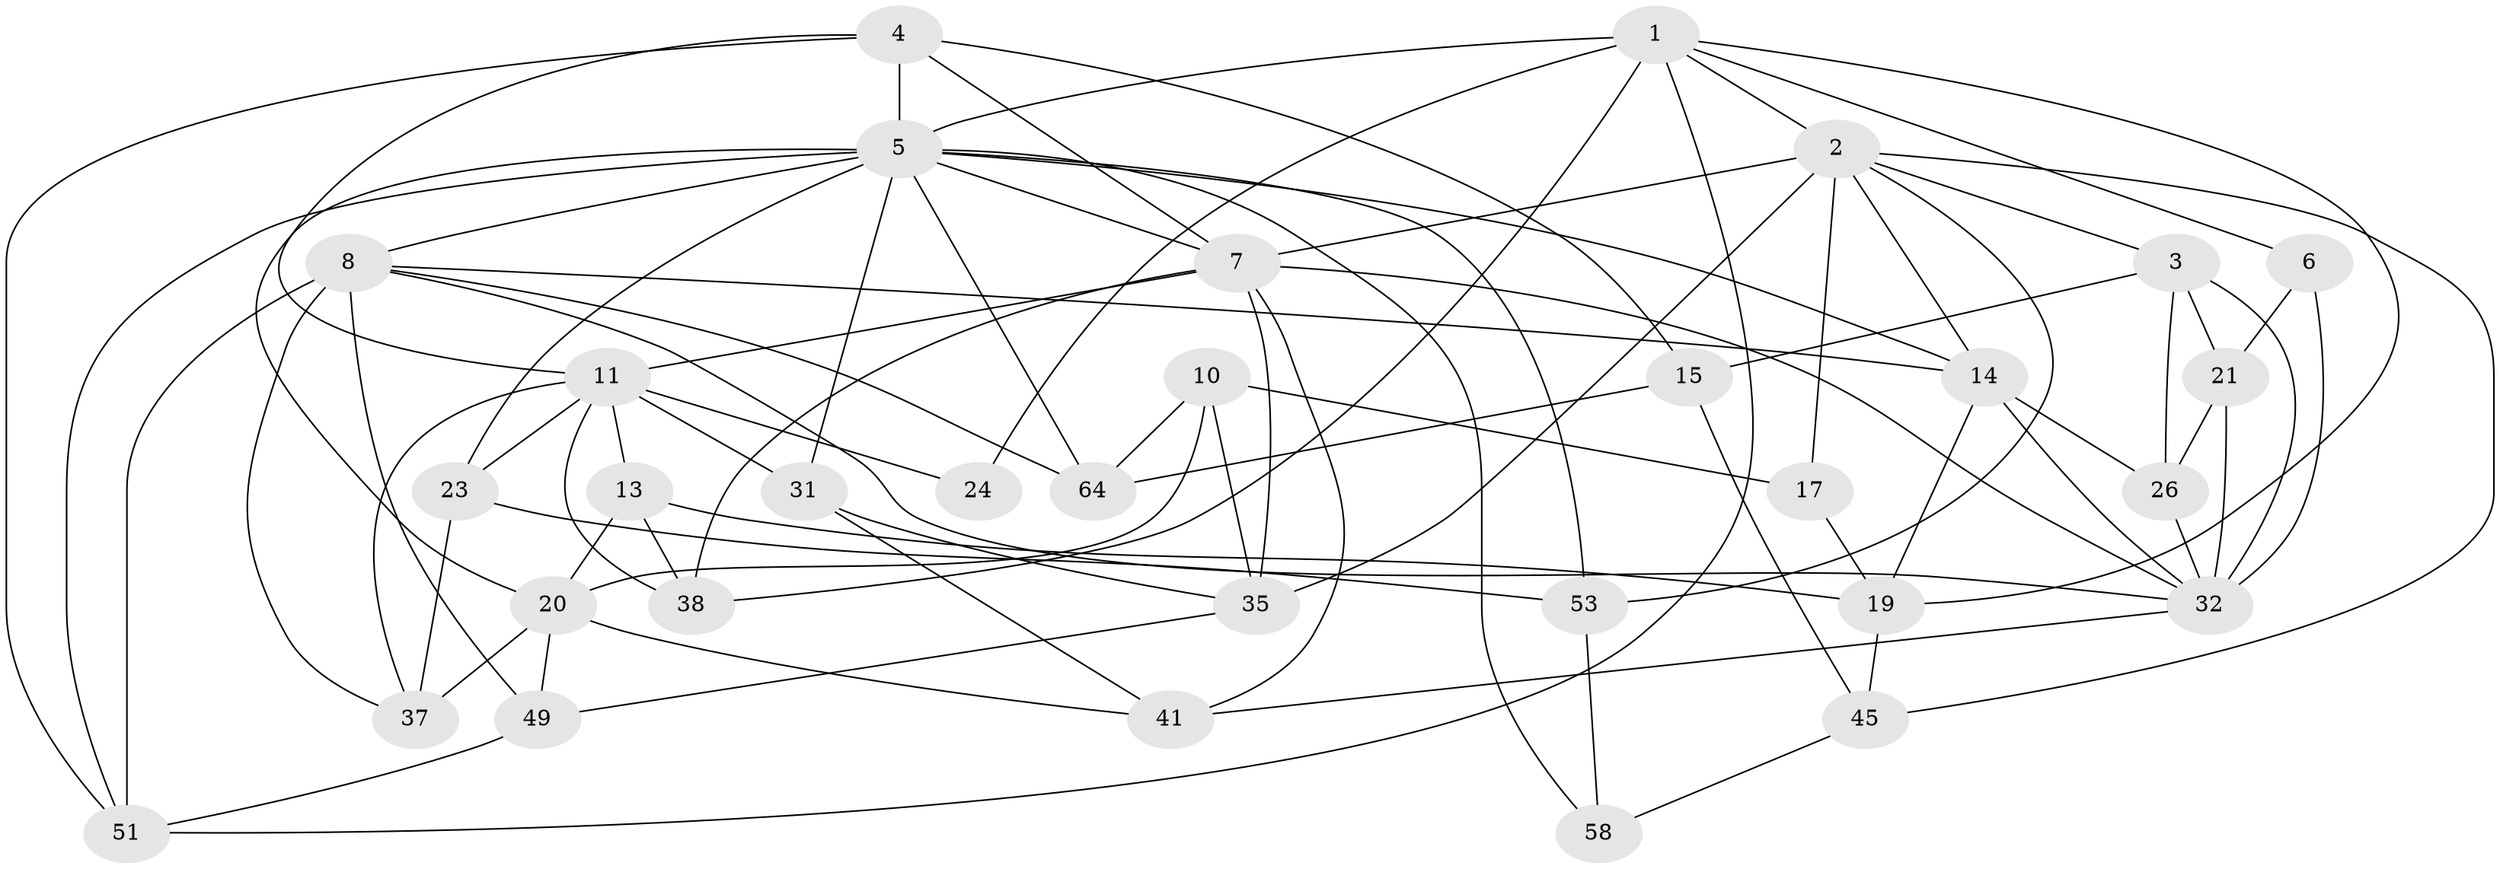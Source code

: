 // original degree distribution, {4: 1.0}
// Generated by graph-tools (version 1.1) at 2025/16/03/09/25 04:16:19]
// undirected, 32 vertices, 81 edges
graph export_dot {
graph [start="1"]
  node [color=gray90,style=filled];
  1 [super="+36+22"];
  2 [super="+63+46"];
  3 [super="+9"];
  4 [super="+62"];
  5 [super="+30+34+27"];
  6;
  7 [super="+29+47"];
  8 [super="+43+12"];
  10;
  11 [super="+28+61"];
  13;
  14 [super="+16+18"];
  15;
  17;
  19 [super="+25"];
  20 [super="+52"];
  21;
  23;
  24;
  26;
  31;
  32 [super="+42+54"];
  35 [super="+44"];
  37;
  38;
  41;
  45;
  49;
  51 [super="+60"];
  53;
  58;
  64;
  1 -- 19;
  1 -- 24 [weight=3];
  1 -- 38;
  1 -- 51;
  1 -- 6;
  1 -- 5;
  1 -- 2 [weight=2];
  2 -- 53;
  2 -- 3 [weight=2];
  2 -- 17 [weight=2];
  2 -- 35 [weight=2];
  2 -- 7;
  2 -- 45;
  2 -- 14;
  3 -- 15;
  3 -- 32 [weight=3];
  3 -- 21;
  3 -- 26;
  4 -- 51;
  4 -- 5 [weight=2];
  4 -- 7;
  4 -- 11;
  4 -- 15;
  5 -- 31;
  5 -- 20;
  5 -- 58 [weight=2];
  5 -- 51;
  5 -- 23;
  5 -- 64;
  5 -- 53;
  5 -- 7;
  5 -- 8;
  5 -- 14;
  6 -- 32 [weight=2];
  6 -- 21;
  7 -- 38;
  7 -- 11;
  7 -- 41;
  7 -- 35;
  7 -- 32;
  8 -- 51 [weight=2];
  8 -- 37;
  8 -- 32;
  8 -- 49;
  8 -- 64;
  8 -- 14;
  10 -- 17;
  10 -- 64;
  10 -- 35;
  10 -- 20;
  11 -- 13;
  11 -- 23;
  11 -- 37;
  11 -- 38;
  11 -- 24;
  11 -- 31;
  13 -- 19;
  13 -- 38;
  13 -- 20;
  14 -- 26;
  14 -- 19 [weight=2];
  14 -- 32 [weight=2];
  15 -- 64;
  15 -- 45;
  17 -- 19;
  19 -- 45;
  20 -- 41;
  20 -- 49;
  20 -- 37;
  21 -- 26;
  21 -- 32;
  23 -- 37;
  23 -- 53;
  26 -- 32;
  31 -- 41;
  31 -- 35;
  32 -- 41;
  35 -- 49;
  45 -- 58;
  49 -- 51;
  53 -- 58;
}
